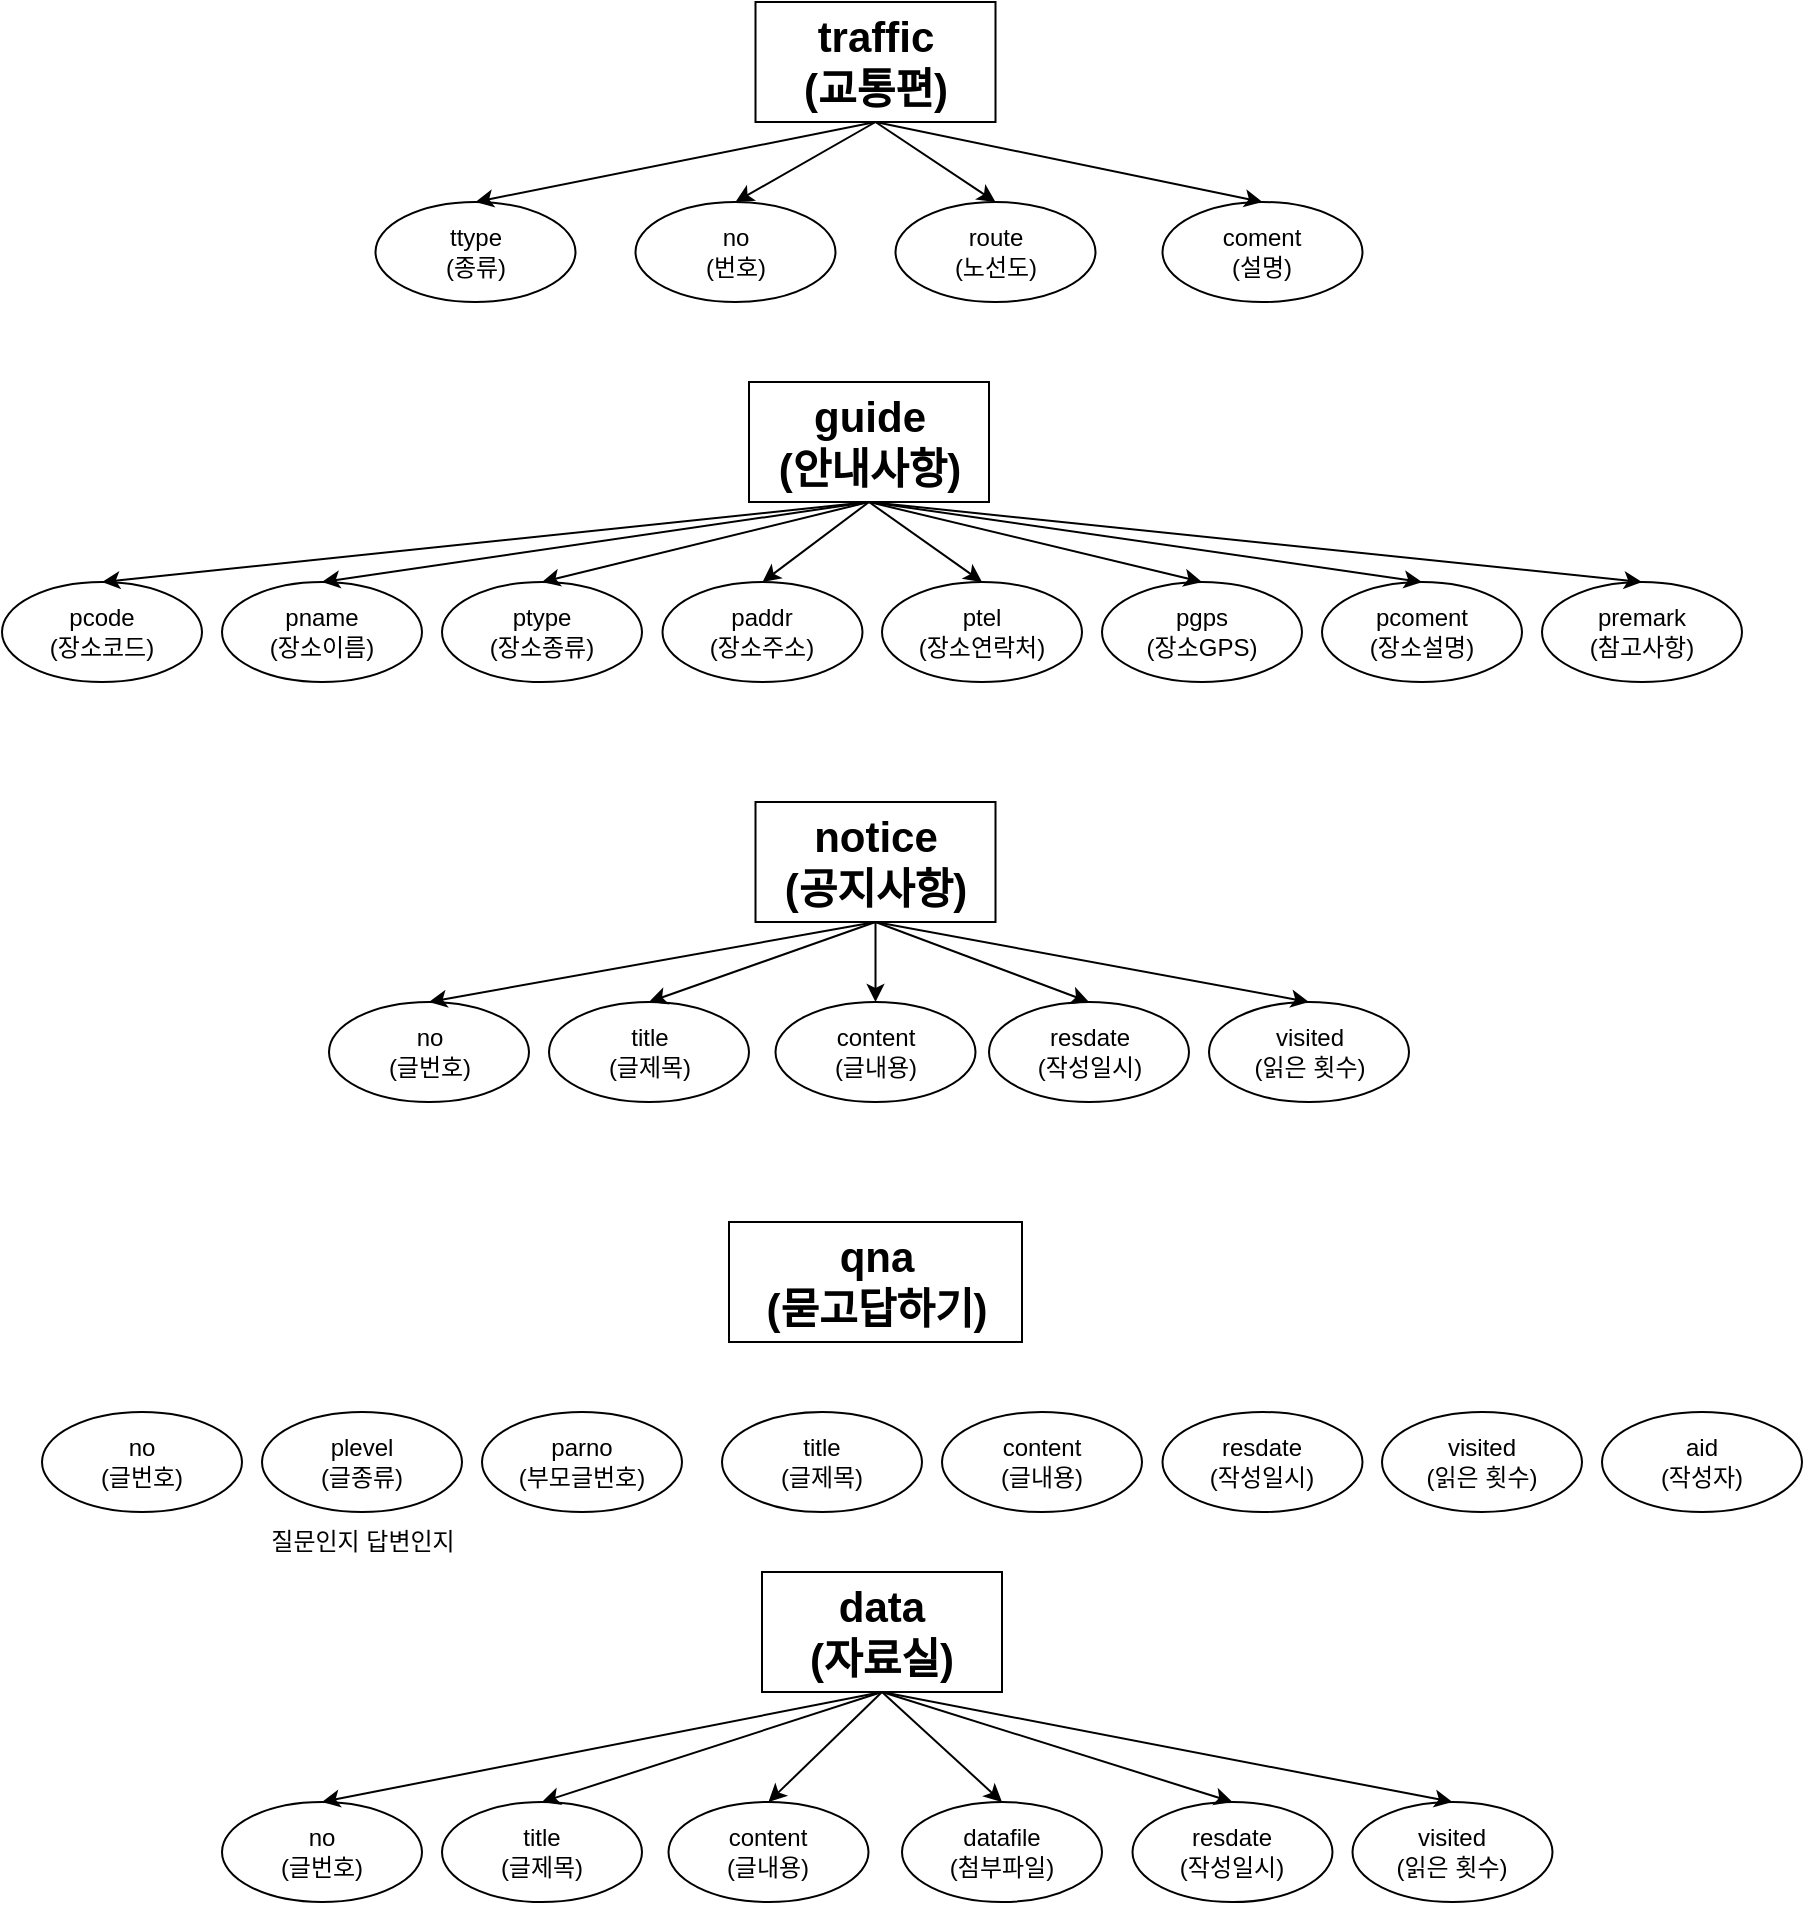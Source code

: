 <mxfile version="24.0.2" type="device">
  <diagram name="페이지-1" id="EShAw-qNk5reH-eEulXh">
    <mxGraphModel dx="1467" dy="1041" grid="1" gridSize="10" guides="1" tooltips="1" connect="1" arrows="1" fold="1" page="1" pageScale="1" pageWidth="827" pageHeight="1169" math="0" shadow="0">
      <root>
        <mxCell id="0" />
        <mxCell id="1" parent="0" />
        <mxCell id="7lHhdd3pZSz8yxda23jt-2" value="traffic&lt;div&gt;(교통편)&lt;/div&gt;" style="rounded=0;whiteSpace=wrap;html=1;fontStyle=1;fontSize=21;" vertex="1" parent="1">
          <mxGeometry x="396.75" y="60" width="120" height="60" as="geometry" />
        </mxCell>
        <mxCell id="7lHhdd3pZSz8yxda23jt-3" value="ttype&lt;div&gt;(종류)&lt;/div&gt;" style="ellipse;whiteSpace=wrap;html=1;" vertex="1" parent="1">
          <mxGeometry x="206.75" y="160" width="100" height="50" as="geometry" />
        </mxCell>
        <mxCell id="7lHhdd3pZSz8yxda23jt-4" value="&lt;div&gt;no&lt;/div&gt;&lt;div&gt;(번호)&lt;/div&gt;" style="ellipse;whiteSpace=wrap;html=1;" vertex="1" parent="1">
          <mxGeometry x="336.75" y="160" width="100" height="50" as="geometry" />
        </mxCell>
        <mxCell id="7lHhdd3pZSz8yxda23jt-5" value="route&lt;br&gt;(노선도)" style="ellipse;whiteSpace=wrap;html=1;" vertex="1" parent="1">
          <mxGeometry x="466.75" y="160" width="100" height="50" as="geometry" />
        </mxCell>
        <mxCell id="7lHhdd3pZSz8yxda23jt-6" value="coment&lt;br&gt;(설명)" style="ellipse;whiteSpace=wrap;html=1;" vertex="1" parent="1">
          <mxGeometry x="600.25" y="160" width="100" height="50" as="geometry" />
        </mxCell>
        <mxCell id="7lHhdd3pZSz8yxda23jt-7" value="" style="endArrow=classic;html=1;rounded=0;exitX=0.5;exitY=1;exitDx=0;exitDy=0;entryX=0.5;entryY=0;entryDx=0;entryDy=0;" edge="1" parent="1" source="7lHhdd3pZSz8yxda23jt-2" target="7lHhdd3pZSz8yxda23jt-3">
          <mxGeometry width="50" height="50" relative="1" as="geometry">
            <mxPoint x="576.75" y="400" as="sourcePoint" />
            <mxPoint x="626.75" y="350" as="targetPoint" />
          </mxGeometry>
        </mxCell>
        <mxCell id="7lHhdd3pZSz8yxda23jt-9" value="" style="endArrow=classic;html=1;rounded=0;exitX=0.5;exitY=1;exitDx=0;exitDy=0;entryX=0.5;entryY=0;entryDx=0;entryDy=0;" edge="1" parent="1" source="7lHhdd3pZSz8yxda23jt-2" target="7lHhdd3pZSz8yxda23jt-6">
          <mxGeometry width="50" height="50" relative="1" as="geometry">
            <mxPoint x="576.75" y="400" as="sourcePoint" />
            <mxPoint x="626.75" y="350" as="targetPoint" />
          </mxGeometry>
        </mxCell>
        <mxCell id="7lHhdd3pZSz8yxda23jt-10" value="" style="endArrow=classic;html=1;rounded=0;exitX=0.5;exitY=1;exitDx=0;exitDy=0;entryX=0.5;entryY=0;entryDx=0;entryDy=0;" edge="1" parent="1" source="7lHhdd3pZSz8yxda23jt-2" target="7lHhdd3pZSz8yxda23jt-5">
          <mxGeometry width="50" height="50" relative="1" as="geometry">
            <mxPoint x="576.75" y="400" as="sourcePoint" />
            <mxPoint x="626.75" y="350" as="targetPoint" />
          </mxGeometry>
        </mxCell>
        <mxCell id="7lHhdd3pZSz8yxda23jt-11" value="" style="endArrow=classic;html=1;rounded=0;exitX=0.5;exitY=1;exitDx=0;exitDy=0;entryX=0.5;entryY=0;entryDx=0;entryDy=0;" edge="1" parent="1" source="7lHhdd3pZSz8yxda23jt-2" target="7lHhdd3pZSz8yxda23jt-4">
          <mxGeometry width="50" height="50" relative="1" as="geometry">
            <mxPoint x="576.75" y="400" as="sourcePoint" />
            <mxPoint x="626.75" y="350" as="targetPoint" />
          </mxGeometry>
        </mxCell>
        <mxCell id="7lHhdd3pZSz8yxda23jt-12" value="guide&lt;div&gt;(안내사항)&lt;/div&gt;" style="rounded=0;whiteSpace=wrap;html=1;fontStyle=1;fontSize=21;" vertex="1" parent="1">
          <mxGeometry x="393.5" y="250" width="120" height="60" as="geometry" />
        </mxCell>
        <mxCell id="7lHhdd3pZSz8yxda23jt-13" value="pcode&lt;div&gt;(장소코드)&lt;/div&gt;" style="ellipse;whiteSpace=wrap;html=1;" vertex="1" parent="1">
          <mxGeometry x="20" y="350" width="100" height="50" as="geometry" />
        </mxCell>
        <mxCell id="7lHhdd3pZSz8yxda23jt-14" value="pname&lt;div&gt;(장소이름)&lt;/div&gt;" style="ellipse;whiteSpace=wrap;html=1;" vertex="1" parent="1">
          <mxGeometry x="130" y="350" width="100" height="50" as="geometry" />
        </mxCell>
        <mxCell id="7lHhdd3pZSz8yxda23jt-15" value="ptype&lt;div&gt;(장소종류)&lt;/div&gt;" style="ellipse;whiteSpace=wrap;html=1;" vertex="1" parent="1">
          <mxGeometry x="240" y="350" width="100" height="50" as="geometry" />
        </mxCell>
        <mxCell id="7lHhdd3pZSz8yxda23jt-16" value="paddr&lt;div&gt;(장소주소)&lt;/div&gt;" style="ellipse;whiteSpace=wrap;html=1;" vertex="1" parent="1">
          <mxGeometry x="350.25" y="350" width="100" height="50" as="geometry" />
        </mxCell>
        <mxCell id="7lHhdd3pZSz8yxda23jt-17" value="ptel&lt;div&gt;(장소연락처)&lt;/div&gt;" style="ellipse;whiteSpace=wrap;html=1;" vertex="1" parent="1">
          <mxGeometry x="460" y="350" width="100" height="50" as="geometry" />
        </mxCell>
        <mxCell id="7lHhdd3pZSz8yxda23jt-18" value="pgps&lt;div&gt;(장소GPS)&lt;/div&gt;" style="ellipse;whiteSpace=wrap;html=1;" vertex="1" parent="1">
          <mxGeometry x="570" y="350" width="100" height="50" as="geometry" />
        </mxCell>
        <mxCell id="7lHhdd3pZSz8yxda23jt-19" value="pcoment&lt;div&gt;(장소설명)&lt;/div&gt;" style="ellipse;whiteSpace=wrap;html=1;" vertex="1" parent="1">
          <mxGeometry x="680" y="350" width="100" height="50" as="geometry" />
        </mxCell>
        <mxCell id="7lHhdd3pZSz8yxda23jt-20" value="premark&lt;div&gt;(참고사항)&lt;/div&gt;" style="ellipse;whiteSpace=wrap;html=1;" vertex="1" parent="1">
          <mxGeometry x="790" y="350" width="100" height="50" as="geometry" />
        </mxCell>
        <mxCell id="7lHhdd3pZSz8yxda23jt-21" value="" style="endArrow=classic;html=1;rounded=0;exitX=0.5;exitY=1;exitDx=0;exitDy=0;entryX=0.5;entryY=0;entryDx=0;entryDy=0;" edge="1" parent="1" source="7lHhdd3pZSz8yxda23jt-12" target="7lHhdd3pZSz8yxda23jt-20">
          <mxGeometry width="50" height="50" relative="1" as="geometry">
            <mxPoint x="390" y="400" as="sourcePoint" />
            <mxPoint x="440" y="350" as="targetPoint" />
          </mxGeometry>
        </mxCell>
        <mxCell id="7lHhdd3pZSz8yxda23jt-22" value="" style="endArrow=classic;html=1;rounded=0;exitX=0.5;exitY=1;exitDx=0;exitDy=0;entryX=0.5;entryY=0;entryDx=0;entryDy=0;" edge="1" parent="1" source="7lHhdd3pZSz8yxda23jt-12" target="7lHhdd3pZSz8yxda23jt-19">
          <mxGeometry width="50" height="50" relative="1" as="geometry">
            <mxPoint x="390" y="400" as="sourcePoint" />
            <mxPoint x="440" y="350" as="targetPoint" />
          </mxGeometry>
        </mxCell>
        <mxCell id="7lHhdd3pZSz8yxda23jt-23" value="" style="endArrow=classic;html=1;rounded=0;exitX=0.5;exitY=1;exitDx=0;exitDy=0;entryX=0.5;entryY=0;entryDx=0;entryDy=0;" edge="1" parent="1" source="7lHhdd3pZSz8yxda23jt-12" target="7lHhdd3pZSz8yxda23jt-18">
          <mxGeometry width="50" height="50" relative="1" as="geometry">
            <mxPoint x="390" y="400" as="sourcePoint" />
            <mxPoint x="440" y="350" as="targetPoint" />
          </mxGeometry>
        </mxCell>
        <mxCell id="7lHhdd3pZSz8yxda23jt-24" value="" style="endArrow=classic;html=1;rounded=0;exitX=0.5;exitY=1;exitDx=0;exitDy=0;entryX=0.5;entryY=0;entryDx=0;entryDy=0;" edge="1" parent="1" source="7lHhdd3pZSz8yxda23jt-12" target="7lHhdd3pZSz8yxda23jt-17">
          <mxGeometry width="50" height="50" relative="1" as="geometry">
            <mxPoint x="390" y="400" as="sourcePoint" />
            <mxPoint x="440" y="350" as="targetPoint" />
          </mxGeometry>
        </mxCell>
        <mxCell id="7lHhdd3pZSz8yxda23jt-25" value="" style="endArrow=classic;html=1;rounded=0;exitX=0.5;exitY=1;exitDx=0;exitDy=0;entryX=0.5;entryY=0;entryDx=0;entryDy=0;" edge="1" parent="1" source="7lHhdd3pZSz8yxda23jt-12" target="7lHhdd3pZSz8yxda23jt-16">
          <mxGeometry width="50" height="50" relative="1" as="geometry">
            <mxPoint x="390" y="400" as="sourcePoint" />
            <mxPoint x="440" y="350" as="targetPoint" />
          </mxGeometry>
        </mxCell>
        <mxCell id="7lHhdd3pZSz8yxda23jt-26" value="" style="endArrow=classic;html=1;rounded=0;exitX=0.5;exitY=1;exitDx=0;exitDy=0;entryX=0.5;entryY=0;entryDx=0;entryDy=0;" edge="1" parent="1" source="7lHhdd3pZSz8yxda23jt-12" target="7lHhdd3pZSz8yxda23jt-15">
          <mxGeometry width="50" height="50" relative="1" as="geometry">
            <mxPoint x="390" y="400" as="sourcePoint" />
            <mxPoint x="440" y="350" as="targetPoint" />
          </mxGeometry>
        </mxCell>
        <mxCell id="7lHhdd3pZSz8yxda23jt-27" value="" style="endArrow=classic;html=1;rounded=0;exitX=0.5;exitY=1;exitDx=0;exitDy=0;entryX=0.5;entryY=0;entryDx=0;entryDy=0;" edge="1" parent="1" source="7lHhdd3pZSz8yxda23jt-12" target="7lHhdd3pZSz8yxda23jt-14">
          <mxGeometry width="50" height="50" relative="1" as="geometry">
            <mxPoint x="390" y="400" as="sourcePoint" />
            <mxPoint x="440" y="350" as="targetPoint" />
          </mxGeometry>
        </mxCell>
        <mxCell id="7lHhdd3pZSz8yxda23jt-28" value="" style="endArrow=classic;html=1;rounded=0;exitX=0.5;exitY=1;exitDx=0;exitDy=0;entryX=0.5;entryY=0;entryDx=0;entryDy=0;" edge="1" parent="1" source="7lHhdd3pZSz8yxda23jt-12" target="7lHhdd3pZSz8yxda23jt-13">
          <mxGeometry width="50" height="50" relative="1" as="geometry">
            <mxPoint x="390" y="400" as="sourcePoint" />
            <mxPoint x="440" y="350" as="targetPoint" />
          </mxGeometry>
        </mxCell>
        <mxCell id="7lHhdd3pZSz8yxda23jt-29" value="notice&lt;div&gt;(공지사항)&lt;/div&gt;" style="rounded=0;whiteSpace=wrap;html=1;fontStyle=1;fontSize=21;" vertex="1" parent="1">
          <mxGeometry x="396.75" y="460" width="120" height="60" as="geometry" />
        </mxCell>
        <mxCell id="7lHhdd3pZSz8yxda23jt-32" value="&lt;div&gt;no&lt;/div&gt;(글번호)" style="ellipse;whiteSpace=wrap;html=1;" vertex="1" parent="1">
          <mxGeometry x="183.5" y="560" width="100" height="50" as="geometry" />
        </mxCell>
        <mxCell id="7lHhdd3pZSz8yxda23jt-33" value="title&lt;div&gt;(글제목)&lt;/div&gt;" style="ellipse;whiteSpace=wrap;html=1;" vertex="1" parent="1">
          <mxGeometry x="293.5" y="560" width="100" height="50" as="geometry" />
        </mxCell>
        <mxCell id="7lHhdd3pZSz8yxda23jt-34" value="content&lt;div&gt;(글내용)&lt;/div&gt;" style="ellipse;whiteSpace=wrap;html=1;" vertex="1" parent="1">
          <mxGeometry x="406.75" y="560" width="100" height="50" as="geometry" />
        </mxCell>
        <mxCell id="7lHhdd3pZSz8yxda23jt-35" value="&lt;div&gt;resdate&lt;/div&gt;(작성일시)&lt;div&gt;&lt;/div&gt;" style="ellipse;whiteSpace=wrap;html=1;" vertex="1" parent="1">
          <mxGeometry x="513.5" y="560" width="100" height="50" as="geometry" />
        </mxCell>
        <mxCell id="7lHhdd3pZSz8yxda23jt-36" value="visited&lt;div&gt;&lt;/div&gt;&lt;div&gt;&lt;/div&gt;&lt;div&gt;(읽은 횟수)&lt;/div&gt;" style="ellipse;whiteSpace=wrap;html=1;" vertex="1" parent="1">
          <mxGeometry x="623.5" y="560" width="100" height="50" as="geometry" />
        </mxCell>
        <mxCell id="7lHhdd3pZSz8yxda23jt-37" value="" style="endArrow=classic;html=1;rounded=0;exitX=0.5;exitY=1;exitDx=0;exitDy=0;entryX=0.5;entryY=0;entryDx=0;entryDy=0;" edge="1" parent="1" source="7lHhdd3pZSz8yxda23jt-29" target="7lHhdd3pZSz8yxda23jt-36">
          <mxGeometry width="50" height="50" relative="1" as="geometry">
            <mxPoint x="390" y="400" as="sourcePoint" />
            <mxPoint x="440" y="350" as="targetPoint" />
          </mxGeometry>
        </mxCell>
        <mxCell id="7lHhdd3pZSz8yxda23jt-38" value="" style="endArrow=classic;html=1;rounded=0;exitX=0.5;exitY=1;exitDx=0;exitDy=0;entryX=0.5;entryY=0;entryDx=0;entryDy=0;" edge="1" parent="1" source="7lHhdd3pZSz8yxda23jt-29" target="7lHhdd3pZSz8yxda23jt-35">
          <mxGeometry width="50" height="50" relative="1" as="geometry">
            <mxPoint x="390" y="400" as="sourcePoint" />
            <mxPoint x="440" y="350" as="targetPoint" />
          </mxGeometry>
        </mxCell>
        <mxCell id="7lHhdd3pZSz8yxda23jt-39" value="" style="endArrow=classic;html=1;rounded=0;exitX=0.5;exitY=1;exitDx=0;exitDy=0;entryX=0.5;entryY=0;entryDx=0;entryDy=0;" edge="1" parent="1" source="7lHhdd3pZSz8yxda23jt-29" target="7lHhdd3pZSz8yxda23jt-34">
          <mxGeometry width="50" height="50" relative="1" as="geometry">
            <mxPoint x="390" y="400" as="sourcePoint" />
            <mxPoint x="440" y="350" as="targetPoint" />
          </mxGeometry>
        </mxCell>
        <mxCell id="7lHhdd3pZSz8yxda23jt-40" value="" style="endArrow=classic;html=1;rounded=0;exitX=0.5;exitY=1;exitDx=0;exitDy=0;entryX=0.5;entryY=0;entryDx=0;entryDy=0;" edge="1" parent="1" source="7lHhdd3pZSz8yxda23jt-29" target="7lHhdd3pZSz8yxda23jt-33">
          <mxGeometry width="50" height="50" relative="1" as="geometry">
            <mxPoint x="390" y="400" as="sourcePoint" />
            <mxPoint x="440" y="350" as="targetPoint" />
          </mxGeometry>
        </mxCell>
        <mxCell id="7lHhdd3pZSz8yxda23jt-41" value="" style="endArrow=classic;html=1;rounded=0;exitX=0.5;exitY=1;exitDx=0;exitDy=0;entryX=0.5;entryY=0;entryDx=0;entryDy=0;" edge="1" parent="1" source="7lHhdd3pZSz8yxda23jt-29" target="7lHhdd3pZSz8yxda23jt-32">
          <mxGeometry width="50" height="50" relative="1" as="geometry">
            <mxPoint x="390" y="400" as="sourcePoint" />
            <mxPoint x="440" y="350" as="targetPoint" />
          </mxGeometry>
        </mxCell>
        <mxCell id="7lHhdd3pZSz8yxda23jt-42" value="qna&lt;div&gt;(묻고답하기)&lt;/div&gt;" style="rounded=0;whiteSpace=wrap;html=1;fontStyle=1;fontSize=21;" vertex="1" parent="1">
          <mxGeometry x="383.5" y="670" width="146.5" height="60" as="geometry" />
        </mxCell>
        <mxCell id="7lHhdd3pZSz8yxda23jt-43" value="&lt;div&gt;no&lt;/div&gt;(글번호)" style="ellipse;whiteSpace=wrap;html=1;" vertex="1" parent="1">
          <mxGeometry x="40" y="765" width="100" height="50" as="geometry" />
        </mxCell>
        <mxCell id="7lHhdd3pZSz8yxda23jt-44" value="title&lt;div&gt;(글제목)&lt;/div&gt;" style="ellipse;whiteSpace=wrap;html=1;" vertex="1" parent="1">
          <mxGeometry x="380" y="765" width="100" height="50" as="geometry" />
        </mxCell>
        <mxCell id="7lHhdd3pZSz8yxda23jt-45" value="plevel&lt;div&gt;(글종류)&lt;/div&gt;" style="ellipse;whiteSpace=wrap;html=1;" vertex="1" parent="1">
          <mxGeometry x="150" y="765" width="100" height="50" as="geometry" />
        </mxCell>
        <mxCell id="7lHhdd3pZSz8yxda23jt-46" value="질문인지 답변인지" style="text;html=1;align=center;verticalAlign=middle;resizable=0;points=[];autosize=1;strokeColor=none;fillColor=none;" vertex="1" parent="1">
          <mxGeometry x="140" y="815" width="120" height="30" as="geometry" />
        </mxCell>
        <mxCell id="7lHhdd3pZSz8yxda23jt-47" value="parno&lt;div&gt;(부모글번호)&lt;/div&gt;" style="ellipse;whiteSpace=wrap;html=1;" vertex="1" parent="1">
          <mxGeometry x="260" y="765" width="100" height="50" as="geometry" />
        </mxCell>
        <mxCell id="7lHhdd3pZSz8yxda23jt-48" value="content&lt;div&gt;(글내용)&lt;/div&gt;" style="ellipse;whiteSpace=wrap;html=1;" vertex="1" parent="1">
          <mxGeometry x="490" y="765" width="100" height="50" as="geometry" />
        </mxCell>
        <mxCell id="7lHhdd3pZSz8yxda23jt-49" value="&lt;div&gt;resdate&lt;/div&gt;(작성일시)&lt;div&gt;&lt;/div&gt;" style="ellipse;whiteSpace=wrap;html=1;" vertex="1" parent="1">
          <mxGeometry x="600.25" y="765" width="100" height="50" as="geometry" />
        </mxCell>
        <mxCell id="7lHhdd3pZSz8yxda23jt-50" value="visited&lt;div&gt;&lt;/div&gt;&lt;div&gt;&lt;/div&gt;&lt;div&gt;(읽은 횟수)&lt;/div&gt;" style="ellipse;whiteSpace=wrap;html=1;" vertex="1" parent="1">
          <mxGeometry x="710" y="765" width="100" height="50" as="geometry" />
        </mxCell>
        <mxCell id="7lHhdd3pZSz8yxda23jt-51" value="aid&lt;div&gt;(작성자)&lt;/div&gt;" style="ellipse;whiteSpace=wrap;html=1;" vertex="1" parent="1">
          <mxGeometry x="820" y="765" width="100" height="50" as="geometry" />
        </mxCell>
        <mxCell id="7lHhdd3pZSz8yxda23jt-54" value="data&lt;div&gt;(자료실)&lt;/div&gt;" style="rounded=0;whiteSpace=wrap;html=1;fontStyle=1;fontSize=21;" vertex="1" parent="1">
          <mxGeometry x="400" y="845" width="120" height="60" as="geometry" />
        </mxCell>
        <mxCell id="7lHhdd3pZSz8yxda23jt-55" value="&lt;div&gt;no&lt;/div&gt;(글번호)" style="ellipse;whiteSpace=wrap;html=1;" vertex="1" parent="1">
          <mxGeometry x="130" y="960" width="100" height="50" as="geometry" />
        </mxCell>
        <mxCell id="7lHhdd3pZSz8yxda23jt-56" value="title&lt;div&gt;(글제목)&lt;/div&gt;" style="ellipse;whiteSpace=wrap;html=1;" vertex="1" parent="1">
          <mxGeometry x="240" y="960" width="100" height="50" as="geometry" />
        </mxCell>
        <mxCell id="7lHhdd3pZSz8yxda23jt-57" value="content&lt;div&gt;(글내용)&lt;/div&gt;" style="ellipse;whiteSpace=wrap;html=1;" vertex="1" parent="1">
          <mxGeometry x="353.25" y="960" width="100" height="50" as="geometry" />
        </mxCell>
        <mxCell id="7lHhdd3pZSz8yxda23jt-58" value="&lt;div&gt;resdate&lt;/div&gt;(작성일시)&lt;div&gt;&lt;/div&gt;" style="ellipse;whiteSpace=wrap;html=1;" vertex="1" parent="1">
          <mxGeometry x="585.25" y="960" width="100" height="50" as="geometry" />
        </mxCell>
        <mxCell id="7lHhdd3pZSz8yxda23jt-59" value="visited&lt;div&gt;&lt;/div&gt;&lt;div&gt;&lt;/div&gt;&lt;div&gt;(읽은 횟수)&lt;/div&gt;" style="ellipse;whiteSpace=wrap;html=1;" vertex="1" parent="1">
          <mxGeometry x="695.25" y="960" width="100" height="50" as="geometry" />
        </mxCell>
        <mxCell id="7lHhdd3pZSz8yxda23jt-60" value="" style="endArrow=classic;html=1;rounded=0;exitX=0.5;exitY=1;exitDx=0;exitDy=0;entryX=0.5;entryY=0;entryDx=0;entryDy=0;" edge="1" parent="1" source="7lHhdd3pZSz8yxda23jt-54" target="7lHhdd3pZSz8yxda23jt-59">
          <mxGeometry width="50" height="50" relative="1" as="geometry">
            <mxPoint x="393.25" y="785" as="sourcePoint" />
            <mxPoint x="443.25" y="735" as="targetPoint" />
          </mxGeometry>
        </mxCell>
        <mxCell id="7lHhdd3pZSz8yxda23jt-61" value="" style="endArrow=classic;html=1;rounded=0;exitX=0.5;exitY=1;exitDx=0;exitDy=0;entryX=0.5;entryY=0;entryDx=0;entryDy=0;" edge="1" parent="1" source="7lHhdd3pZSz8yxda23jt-54" target="7lHhdd3pZSz8yxda23jt-58">
          <mxGeometry width="50" height="50" relative="1" as="geometry">
            <mxPoint x="393.25" y="785" as="sourcePoint" />
            <mxPoint x="443.25" y="735" as="targetPoint" />
          </mxGeometry>
        </mxCell>
        <mxCell id="7lHhdd3pZSz8yxda23jt-62" value="" style="endArrow=classic;html=1;rounded=0;exitX=0.5;exitY=1;exitDx=0;exitDy=0;entryX=0.5;entryY=0;entryDx=0;entryDy=0;" edge="1" parent="1" source="7lHhdd3pZSz8yxda23jt-54" target="7lHhdd3pZSz8yxda23jt-57">
          <mxGeometry width="50" height="50" relative="1" as="geometry">
            <mxPoint x="393.25" y="785" as="sourcePoint" />
            <mxPoint x="443.25" y="735" as="targetPoint" />
          </mxGeometry>
        </mxCell>
        <mxCell id="7lHhdd3pZSz8yxda23jt-63" value="" style="endArrow=classic;html=1;rounded=0;exitX=0.5;exitY=1;exitDx=0;exitDy=0;entryX=0.5;entryY=0;entryDx=0;entryDy=0;" edge="1" parent="1" source="7lHhdd3pZSz8yxda23jt-54" target="7lHhdd3pZSz8yxda23jt-56">
          <mxGeometry width="50" height="50" relative="1" as="geometry">
            <mxPoint x="393.25" y="785" as="sourcePoint" />
            <mxPoint x="443.25" y="735" as="targetPoint" />
          </mxGeometry>
        </mxCell>
        <mxCell id="7lHhdd3pZSz8yxda23jt-64" value="" style="endArrow=classic;html=1;rounded=0;exitX=0.5;exitY=1;exitDx=0;exitDy=0;entryX=0.5;entryY=0;entryDx=0;entryDy=0;" edge="1" parent="1" source="7lHhdd3pZSz8yxda23jt-54" target="7lHhdd3pZSz8yxda23jt-55">
          <mxGeometry width="50" height="50" relative="1" as="geometry">
            <mxPoint x="393.25" y="785" as="sourcePoint" />
            <mxPoint x="443.25" y="735" as="targetPoint" />
          </mxGeometry>
        </mxCell>
        <mxCell id="7lHhdd3pZSz8yxda23jt-65" value="datafile&lt;div&gt;(첨부파일)&lt;/div&gt;" style="ellipse;whiteSpace=wrap;html=1;" vertex="1" parent="1">
          <mxGeometry x="470" y="960" width="100" height="50" as="geometry" />
        </mxCell>
        <mxCell id="7lHhdd3pZSz8yxda23jt-66" value="" style="endArrow=classic;html=1;rounded=0;exitX=0.5;exitY=1;exitDx=0;exitDy=0;entryX=0.5;entryY=0;entryDx=0;entryDy=0;" edge="1" parent="1" source="7lHhdd3pZSz8yxda23jt-54" target="7lHhdd3pZSz8yxda23jt-65">
          <mxGeometry width="50" height="50" relative="1" as="geometry">
            <mxPoint x="390" y="860" as="sourcePoint" />
            <mxPoint x="440" y="810" as="targetPoint" />
          </mxGeometry>
        </mxCell>
      </root>
    </mxGraphModel>
  </diagram>
</mxfile>
